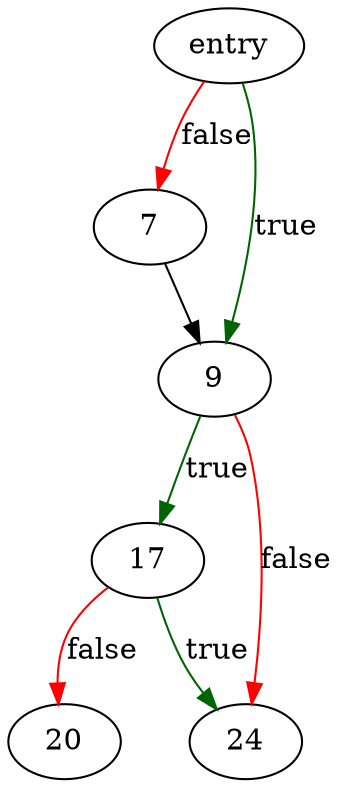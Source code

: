 digraph "parse_user_spec" {
	// Node definitions.
	5 [label=entry];
	7;
	9;
	17;
	20;
	24;

	// Edge definitions.
	5 -> 7 [
		color=red
		label=false
	];
	5 -> 9 [
		color=darkgreen
		label=true
	];
	7 -> 9;
	9 -> 17 [
		color=darkgreen
		label=true
	];
	9 -> 24 [
		color=red
		label=false
	];
	17 -> 20 [
		color=red
		label=false
	];
	17 -> 24 [
		color=darkgreen
		label=true
	];
}